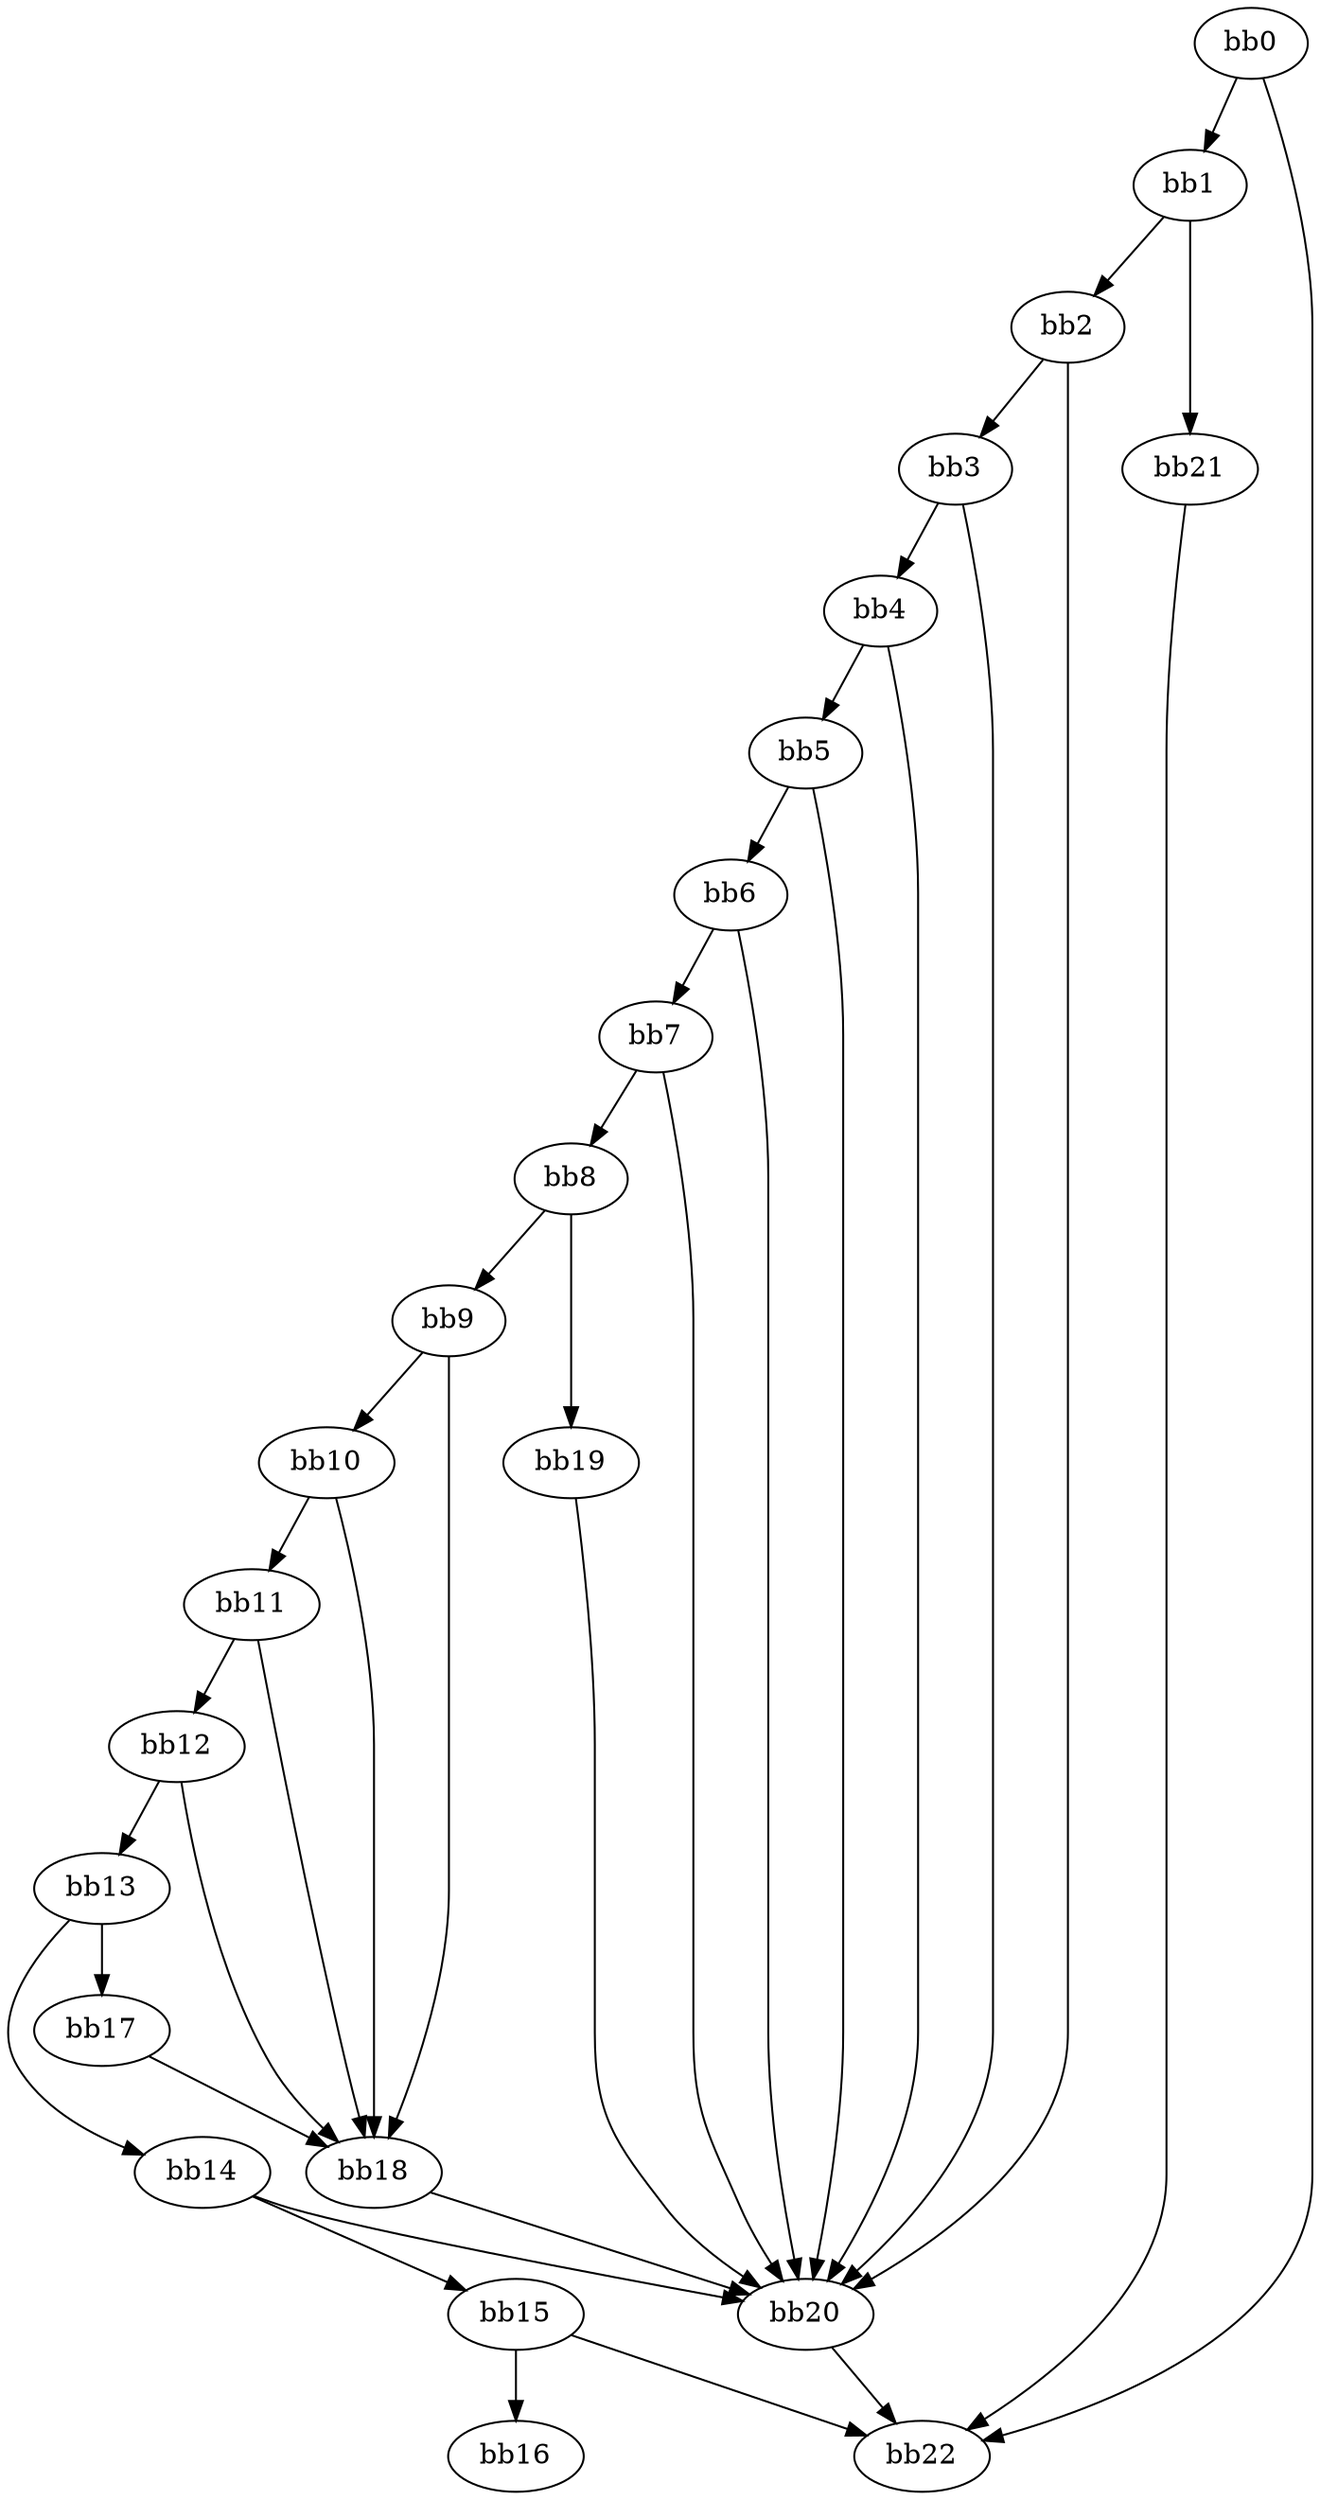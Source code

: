 digraph {
    0 [ label = "bb0\l" ]
    1 [ label = "bb1\l" ]
    2 [ label = "bb2\l" ]
    3 [ label = "bb3\l" ]
    4 [ label = "bb4\l" ]
    5 [ label = "bb5\l" ]
    6 [ label = "bb6\l" ]
    7 [ label = "bb7\l" ]
    8 [ label = "bb8\l" ]
    9 [ label = "bb9\l" ]
    10 [ label = "bb10\l" ]
    11 [ label = "bb11\l" ]
    12 [ label = "bb12\l" ]
    13 [ label = "bb13\l" ]
    14 [ label = "bb14\l" ]
    15 [ label = "bb15\l" ]
    16 [ label = "bb16\l" ]
    17 [ label = "bb17\l" ]
    18 [ label = "bb18\l" ]
    19 [ label = "bb19\l" ]
    20 [ label = "bb20\l" ]
    21 [ label = "bb21\l" ]
    22 [ label = "bb22\l" ]
    0 -> 1 [ ]
    0 -> 22 [ ]
    1 -> 2 [ ]
    1 -> 21 [ ]
    2 -> 3 [ ]
    2 -> 20 [ ]
    3 -> 4 [ ]
    3 -> 20 [ ]
    4 -> 5 [ ]
    4 -> 20 [ ]
    5 -> 6 [ ]
    5 -> 20 [ ]
    6 -> 7 [ ]
    6 -> 20 [ ]
    7 -> 8 [ ]
    7 -> 20 [ ]
    8 -> 9 [ ]
    8 -> 19 [ ]
    9 -> 10 [ ]
    9 -> 18 [ ]
    10 -> 11 [ ]
    10 -> 18 [ ]
    11 -> 12 [ ]
    11 -> 18 [ ]
    12 -> 13 [ ]
    12 -> 18 [ ]
    13 -> 14 [ ]
    13 -> 17 [ ]
    14 -> 15 [ ]
    14 -> 20 [ ]
    15 -> 16 [ ]
    15 -> 22 [ ]
    17 -> 18 [ ]
    18 -> 20 [ ]
    19 -> 20 [ ]
    20 -> 22 [ ]
    21 -> 22 [ ]
}

